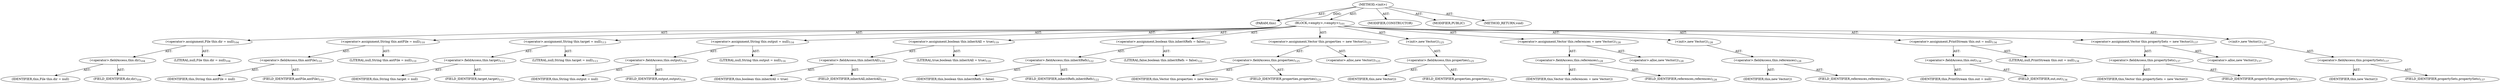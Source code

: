 digraph "&lt;init&gt;" {  
"111669149721" [label = <(METHOD,&lt;init&gt;)> ]
"115964117036" [label = <(PARAM,this)> ]
"25769803884" [label = <(BLOCK,&lt;empty&gt;,&lt;empty&gt;)<SUB>101</SUB>> ]
"30064771556" [label = <(&lt;operator&gt;.assignment,File this.dir = null)<SUB>104</SUB>> ]
"30064771557" [label = <(&lt;operator&gt;.fieldAccess,this.dir)<SUB>104</SUB>> ]
"68719477102" [label = <(IDENTIFIER,this,File this.dir = null)> ]
"55834574963" [label = <(FIELD_IDENTIFIER,dir,dir)<SUB>104</SUB>> ]
"90194313305" [label = <(LITERAL,null,File this.dir = null)<SUB>104</SUB>> ]
"30064771558" [label = <(&lt;operator&gt;.assignment,String this.antFile = null)<SUB>110</SUB>> ]
"30064771559" [label = <(&lt;operator&gt;.fieldAccess,this.antFile)<SUB>110</SUB>> ]
"68719477103" [label = <(IDENTIFIER,this,String this.antFile = null)> ]
"55834574964" [label = <(FIELD_IDENTIFIER,antFile,antFile)<SUB>110</SUB>> ]
"90194313306" [label = <(LITERAL,null,String this.antFile = null)<SUB>110</SUB>> ]
"30064771560" [label = <(&lt;operator&gt;.assignment,String this.target = null)<SUB>113</SUB>> ]
"30064771561" [label = <(&lt;operator&gt;.fieldAccess,this.target)<SUB>113</SUB>> ]
"68719477104" [label = <(IDENTIFIER,this,String this.target = null)> ]
"55834574965" [label = <(FIELD_IDENTIFIER,target,target)<SUB>113</SUB>> ]
"90194313307" [label = <(LITERAL,null,String this.target = null)<SUB>113</SUB>> ]
"30064771562" [label = <(&lt;operator&gt;.assignment,String this.output = null)<SUB>116</SUB>> ]
"30064771563" [label = <(&lt;operator&gt;.fieldAccess,this.output)<SUB>116</SUB>> ]
"68719477105" [label = <(IDENTIFIER,this,String this.output = null)> ]
"55834574966" [label = <(FIELD_IDENTIFIER,output,output)<SUB>116</SUB>> ]
"90194313308" [label = <(LITERAL,null,String this.output = null)<SUB>116</SUB>> ]
"30064771564" [label = <(&lt;operator&gt;.assignment,boolean this.inheritAll = true)<SUB>119</SUB>> ]
"30064771565" [label = <(&lt;operator&gt;.fieldAccess,this.inheritAll)<SUB>119</SUB>> ]
"68719477106" [label = <(IDENTIFIER,this,boolean this.inheritAll = true)> ]
"55834574967" [label = <(FIELD_IDENTIFIER,inheritAll,inheritAll)<SUB>119</SUB>> ]
"90194313309" [label = <(LITERAL,true,boolean this.inheritAll = true)<SUB>119</SUB>> ]
"30064771566" [label = <(&lt;operator&gt;.assignment,boolean this.inheritRefs = false)<SUB>122</SUB>> ]
"30064771567" [label = <(&lt;operator&gt;.fieldAccess,this.inheritRefs)<SUB>122</SUB>> ]
"68719477107" [label = <(IDENTIFIER,this,boolean this.inheritRefs = false)> ]
"55834574968" [label = <(FIELD_IDENTIFIER,inheritRefs,inheritRefs)<SUB>122</SUB>> ]
"90194313310" [label = <(LITERAL,false,boolean this.inheritRefs = false)<SUB>122</SUB>> ]
"30064771568" [label = <(&lt;operator&gt;.assignment,Vector this.properties = new Vector())<SUB>125</SUB>> ]
"30064771569" [label = <(&lt;operator&gt;.fieldAccess,this.properties)<SUB>125</SUB>> ]
"68719477108" [label = <(IDENTIFIER,this,Vector this.properties = new Vector())> ]
"55834574969" [label = <(FIELD_IDENTIFIER,properties,properties)<SUB>125</SUB>> ]
"30064771570" [label = <(&lt;operator&gt;.alloc,new Vector())<SUB>125</SUB>> ]
"30064771571" [label = <(&lt;init&gt;,new Vector())<SUB>125</SUB>> ]
"30064771572" [label = <(&lt;operator&gt;.fieldAccess,this.properties)<SUB>125</SUB>> ]
"68719477109" [label = <(IDENTIFIER,this,new Vector())> ]
"55834574970" [label = <(FIELD_IDENTIFIER,properties,properties)<SUB>125</SUB>> ]
"30064771573" [label = <(&lt;operator&gt;.assignment,Vector this.references = new Vector())<SUB>128</SUB>> ]
"30064771574" [label = <(&lt;operator&gt;.fieldAccess,this.references)<SUB>128</SUB>> ]
"68719477110" [label = <(IDENTIFIER,this,Vector this.references = new Vector())> ]
"55834574971" [label = <(FIELD_IDENTIFIER,references,references)<SUB>128</SUB>> ]
"30064771575" [label = <(&lt;operator&gt;.alloc,new Vector())<SUB>128</SUB>> ]
"30064771576" [label = <(&lt;init&gt;,new Vector())<SUB>128</SUB>> ]
"30064771577" [label = <(&lt;operator&gt;.fieldAccess,this.references)<SUB>128</SUB>> ]
"68719477111" [label = <(IDENTIFIER,this,new Vector())> ]
"55834574972" [label = <(FIELD_IDENTIFIER,references,references)<SUB>128</SUB>> ]
"30064771578" [label = <(&lt;operator&gt;.assignment,PrintStream this.out = null)<SUB>134</SUB>> ]
"30064771579" [label = <(&lt;operator&gt;.fieldAccess,this.out)<SUB>134</SUB>> ]
"68719477112" [label = <(IDENTIFIER,this,PrintStream this.out = null)> ]
"55834574973" [label = <(FIELD_IDENTIFIER,out,out)<SUB>134</SUB>> ]
"90194313311" [label = <(LITERAL,null,PrintStream this.out = null)<SUB>134</SUB>> ]
"30064771580" [label = <(&lt;operator&gt;.assignment,Vector this.propertySets = new Vector())<SUB>137</SUB>> ]
"30064771581" [label = <(&lt;operator&gt;.fieldAccess,this.propertySets)<SUB>137</SUB>> ]
"68719477113" [label = <(IDENTIFIER,this,Vector this.propertySets = new Vector())> ]
"55834574974" [label = <(FIELD_IDENTIFIER,propertySets,propertySets)<SUB>137</SUB>> ]
"30064771582" [label = <(&lt;operator&gt;.alloc,new Vector())<SUB>137</SUB>> ]
"30064771583" [label = <(&lt;init&gt;,new Vector())<SUB>137</SUB>> ]
"30064771584" [label = <(&lt;operator&gt;.fieldAccess,this.propertySets)<SUB>137</SUB>> ]
"68719477114" [label = <(IDENTIFIER,this,new Vector())> ]
"55834574975" [label = <(FIELD_IDENTIFIER,propertySets,propertySets)<SUB>137</SUB>> ]
"133143986239" [label = <(MODIFIER,CONSTRUCTOR)> ]
"133143986240" [label = <(MODIFIER,PUBLIC)> ]
"128849018905" [label = <(METHOD_RETURN,void)> ]
  "111669149721" -> "115964117036"  [ label = "AST: "] 
  "111669149721" -> "25769803884"  [ label = "AST: "] 
  "111669149721" -> "133143986239"  [ label = "AST: "] 
  "111669149721" -> "133143986240"  [ label = "AST: "] 
  "111669149721" -> "128849018905"  [ label = "AST: "] 
  "25769803884" -> "30064771556"  [ label = "AST: "] 
  "25769803884" -> "30064771558"  [ label = "AST: "] 
  "25769803884" -> "30064771560"  [ label = "AST: "] 
  "25769803884" -> "30064771562"  [ label = "AST: "] 
  "25769803884" -> "30064771564"  [ label = "AST: "] 
  "25769803884" -> "30064771566"  [ label = "AST: "] 
  "25769803884" -> "30064771568"  [ label = "AST: "] 
  "25769803884" -> "30064771571"  [ label = "AST: "] 
  "25769803884" -> "30064771573"  [ label = "AST: "] 
  "25769803884" -> "30064771576"  [ label = "AST: "] 
  "25769803884" -> "30064771578"  [ label = "AST: "] 
  "25769803884" -> "30064771580"  [ label = "AST: "] 
  "25769803884" -> "30064771583"  [ label = "AST: "] 
  "30064771556" -> "30064771557"  [ label = "AST: "] 
  "30064771556" -> "90194313305"  [ label = "AST: "] 
  "30064771557" -> "68719477102"  [ label = "AST: "] 
  "30064771557" -> "55834574963"  [ label = "AST: "] 
  "30064771558" -> "30064771559"  [ label = "AST: "] 
  "30064771558" -> "90194313306"  [ label = "AST: "] 
  "30064771559" -> "68719477103"  [ label = "AST: "] 
  "30064771559" -> "55834574964"  [ label = "AST: "] 
  "30064771560" -> "30064771561"  [ label = "AST: "] 
  "30064771560" -> "90194313307"  [ label = "AST: "] 
  "30064771561" -> "68719477104"  [ label = "AST: "] 
  "30064771561" -> "55834574965"  [ label = "AST: "] 
  "30064771562" -> "30064771563"  [ label = "AST: "] 
  "30064771562" -> "90194313308"  [ label = "AST: "] 
  "30064771563" -> "68719477105"  [ label = "AST: "] 
  "30064771563" -> "55834574966"  [ label = "AST: "] 
  "30064771564" -> "30064771565"  [ label = "AST: "] 
  "30064771564" -> "90194313309"  [ label = "AST: "] 
  "30064771565" -> "68719477106"  [ label = "AST: "] 
  "30064771565" -> "55834574967"  [ label = "AST: "] 
  "30064771566" -> "30064771567"  [ label = "AST: "] 
  "30064771566" -> "90194313310"  [ label = "AST: "] 
  "30064771567" -> "68719477107"  [ label = "AST: "] 
  "30064771567" -> "55834574968"  [ label = "AST: "] 
  "30064771568" -> "30064771569"  [ label = "AST: "] 
  "30064771568" -> "30064771570"  [ label = "AST: "] 
  "30064771569" -> "68719477108"  [ label = "AST: "] 
  "30064771569" -> "55834574969"  [ label = "AST: "] 
  "30064771571" -> "30064771572"  [ label = "AST: "] 
  "30064771572" -> "68719477109"  [ label = "AST: "] 
  "30064771572" -> "55834574970"  [ label = "AST: "] 
  "30064771573" -> "30064771574"  [ label = "AST: "] 
  "30064771573" -> "30064771575"  [ label = "AST: "] 
  "30064771574" -> "68719477110"  [ label = "AST: "] 
  "30064771574" -> "55834574971"  [ label = "AST: "] 
  "30064771576" -> "30064771577"  [ label = "AST: "] 
  "30064771577" -> "68719477111"  [ label = "AST: "] 
  "30064771577" -> "55834574972"  [ label = "AST: "] 
  "30064771578" -> "30064771579"  [ label = "AST: "] 
  "30064771578" -> "90194313311"  [ label = "AST: "] 
  "30064771579" -> "68719477112"  [ label = "AST: "] 
  "30064771579" -> "55834574973"  [ label = "AST: "] 
  "30064771580" -> "30064771581"  [ label = "AST: "] 
  "30064771580" -> "30064771582"  [ label = "AST: "] 
  "30064771581" -> "68719477113"  [ label = "AST: "] 
  "30064771581" -> "55834574974"  [ label = "AST: "] 
  "30064771583" -> "30064771584"  [ label = "AST: "] 
  "30064771584" -> "68719477114"  [ label = "AST: "] 
  "30064771584" -> "55834574975"  [ label = "AST: "] 
  "111669149721" -> "115964117036"  [ label = "DDG: "] 
}

